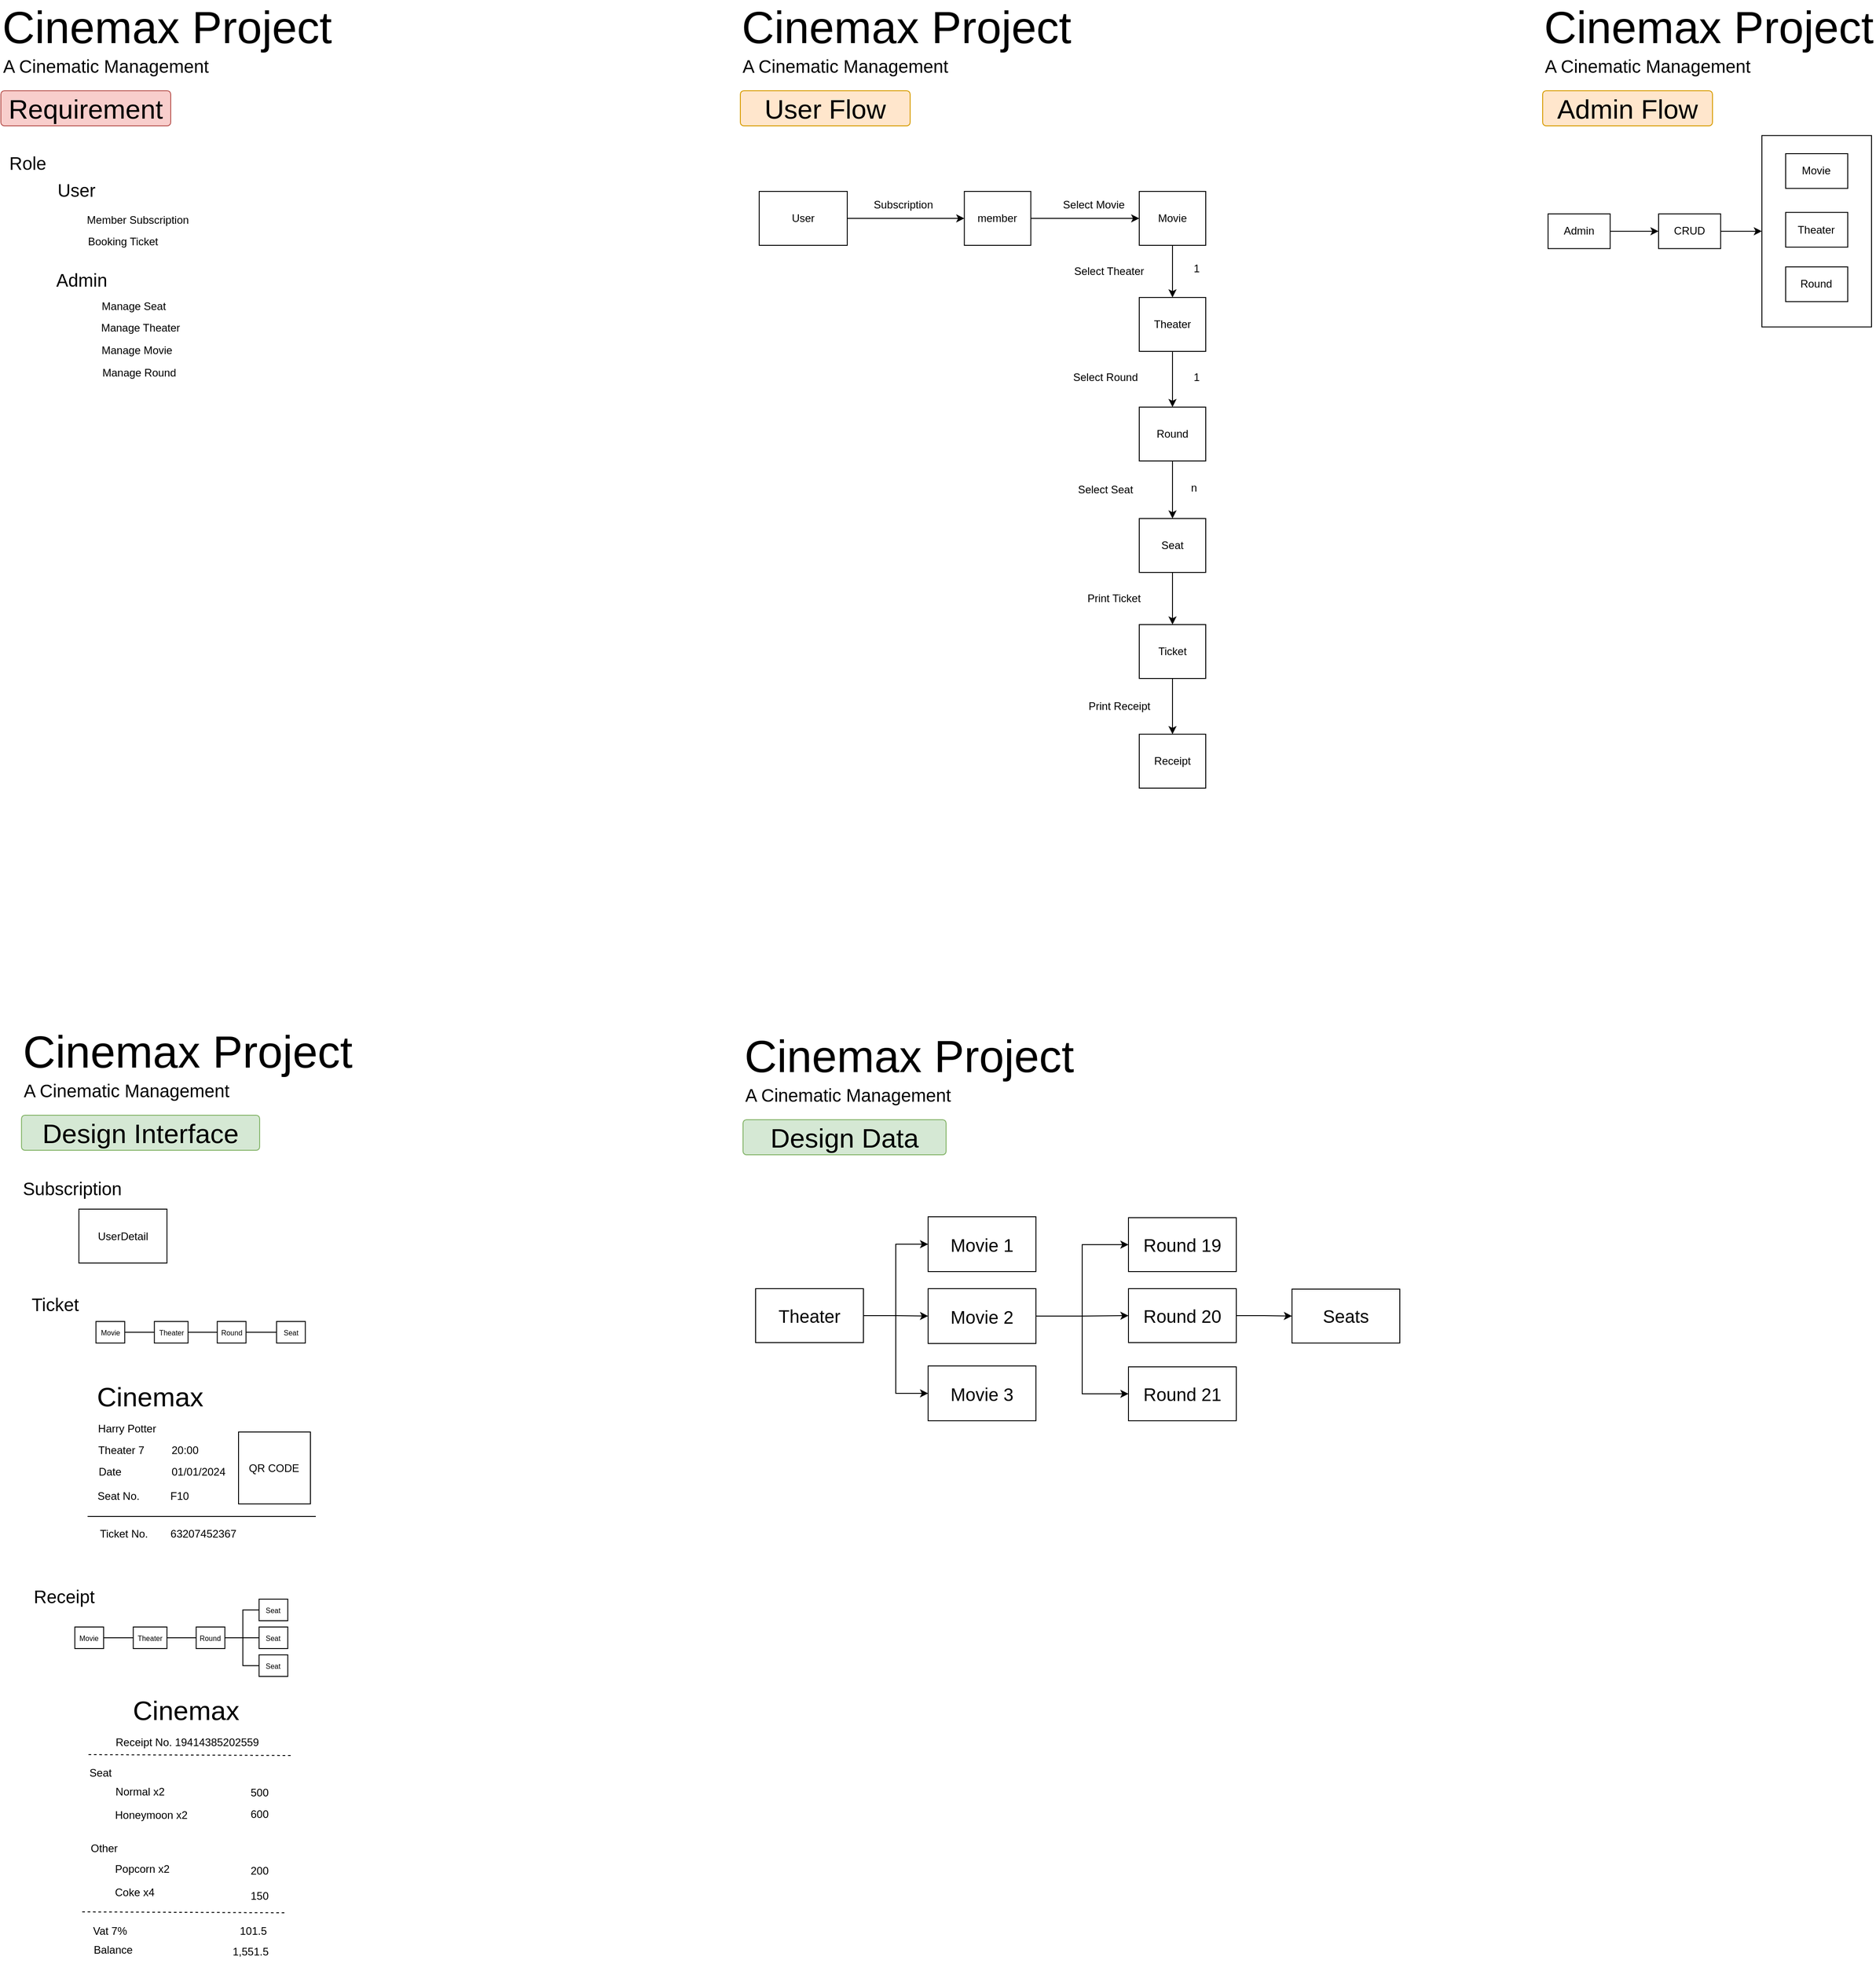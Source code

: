 <mxfile version="23.1.1" type="device">
  <diagram name="Page-1" id="zKtQs_Xxu0HdF5v8F2sd">
    <mxGraphModel dx="1750" dy="915" grid="0" gridSize="10" guides="1" tooltips="1" connect="1" arrows="1" fold="1" page="1" pageScale="1" pageWidth="827" pageHeight="1169" math="0" shadow="0">
      <root>
        <mxCell id="0" />
        <mxCell id="1" parent="0" />
        <mxCell id="ApXXhOOL50JrmPp_peIV-289" value="" style="whiteSpace=wrap;html=1;fillColor=none;movable=0;resizable=0;rotatable=0;deletable=0;editable=0;locked=1;connectable=0;" vertex="1" parent="1">
          <mxGeometry x="1997" y="197.83" width="122" height="213" as="geometry" />
        </mxCell>
        <mxCell id="ApXXhOOL50JrmPp_peIV-3" value="&lt;font style=&quot;font-size: 50px;&quot;&gt;Cinemax Project&lt;/font&gt;" style="text;strokeColor=none;align=center;fillColor=none;html=1;verticalAlign=middle;whiteSpace=wrap;rounded=0;" vertex="1" parent="1">
          <mxGeometry x="37" y="62" width="370" height="30" as="geometry" />
        </mxCell>
        <mxCell id="ApXXhOOL50JrmPp_peIV-23" value="&lt;font style=&quot;font-size: 30px;&quot;&gt;Requirement&lt;/font&gt;" style="rounded=1;whiteSpace=wrap;html=1;arcSize=10;fillColor=#f8cecc;strokeColor=#b85450;" vertex="1" parent="1">
          <mxGeometry x="37" y="148" width="189" height="39" as="geometry" />
        </mxCell>
        <mxCell id="ApXXhOOL50JrmPp_peIV-24" value="&lt;font style=&quot;font-size: 20px;&quot;&gt;A Cinematic Management&lt;/font&gt;" style="text;strokeColor=none;align=center;fillColor=none;html=1;verticalAlign=middle;whiteSpace=wrap;rounded=0;" vertex="1" parent="1">
          <mxGeometry x="37" y="105" width="234" height="30" as="geometry" />
        </mxCell>
        <mxCell id="ApXXhOOL50JrmPp_peIV-26" value="&lt;font style=&quot;font-size: 20px;&quot;&gt;User&amp;nbsp;&lt;/font&gt;" style="text;strokeColor=none;align=center;fillColor=none;html=1;verticalAlign=middle;whiteSpace=wrap;rounded=0;" vertex="1" parent="1">
          <mxGeometry x="94.247" y="243.0" width="60" height="30" as="geometry" />
        </mxCell>
        <mxCell id="ApXXhOOL50JrmPp_peIV-27" value="Booking Ticket" style="text;strokeColor=none;align=center;fillColor=none;html=1;verticalAlign=middle;whiteSpace=wrap;rounded=0;" vertex="1" parent="1">
          <mxGeometry x="132" y="301" width="81.5" height="30" as="geometry" />
        </mxCell>
        <mxCell id="ApXXhOOL50JrmPp_peIV-28" value="Member Subscription" style="text;strokeColor=none;align=center;fillColor=none;html=1;verticalAlign=middle;whiteSpace=wrap;rounded=0;" vertex="1" parent="1">
          <mxGeometry x="130" y="277" width="118.75" height="30" as="geometry" />
        </mxCell>
        <mxCell id="ApXXhOOL50JrmPp_peIV-29" value="&lt;font style=&quot;font-size: 20px;&quot;&gt;Role&lt;/font&gt;" style="text;strokeColor=none;align=center;fillColor=none;html=1;verticalAlign=middle;whiteSpace=wrap;rounded=0;" vertex="1" parent="1">
          <mxGeometry x="37.002" y="213.004" width="60" height="30" as="geometry" />
        </mxCell>
        <mxCell id="ApXXhOOL50JrmPp_peIV-30" value="&lt;font style=&quot;font-size: 20px;&quot;&gt;Admin&lt;/font&gt;" style="text;strokeColor=none;align=center;fillColor=none;html=1;verticalAlign=middle;whiteSpace=wrap;rounded=0;" vertex="1" parent="1">
          <mxGeometry x="97.007" y="343.0" width="60" height="30" as="geometry" />
        </mxCell>
        <mxCell id="ApXXhOOL50JrmPp_peIV-31" value="Manage Seat" style="text;strokeColor=none;align=center;fillColor=none;html=1;verticalAlign=middle;whiteSpace=wrap;rounded=0;" vertex="1" parent="1">
          <mxGeometry x="144.25" y="373" width="81.75" height="30" as="geometry" />
        </mxCell>
        <mxCell id="ApXXhOOL50JrmPp_peIV-32" value="Manage Theater" style="text;strokeColor=none;align=center;fillColor=none;html=1;verticalAlign=middle;whiteSpace=wrap;rounded=0;" vertex="1" parent="1">
          <mxGeometry x="147" y="397" width="91" height="30" as="geometry" />
        </mxCell>
        <mxCell id="ApXXhOOL50JrmPp_peIV-33" value="Manage Movie" style="text;strokeColor=none;align=center;fillColor=none;html=1;verticalAlign=middle;whiteSpace=wrap;rounded=0;" vertex="1" parent="1">
          <mxGeometry x="147" y="422" width="83" height="30" as="geometry" />
        </mxCell>
        <mxCell id="ApXXhOOL50JrmPp_peIV-34" value="Manage Round" style="text;strokeColor=none;align=center;fillColor=none;html=1;verticalAlign=middle;whiteSpace=wrap;rounded=0;" vertex="1" parent="1">
          <mxGeometry x="147" y="447" width="87.75" height="30" as="geometry" />
        </mxCell>
        <mxCell id="ApXXhOOL50JrmPp_peIV-45" value="&lt;font style=&quot;font-size: 50px;&quot;&gt;Cinemax Project&lt;/font&gt;" style="text;strokeColor=none;align=center;fillColor=none;html=1;verticalAlign=middle;whiteSpace=wrap;rounded=0;" vertex="1" parent="1">
          <mxGeometry x="860" y="62" width="370" height="30" as="geometry" />
        </mxCell>
        <mxCell id="ApXXhOOL50JrmPp_peIV-46" value="&lt;span style=&quot;font-size: 30px;&quot;&gt;User Flow&lt;/span&gt;" style="rounded=1;whiteSpace=wrap;html=1;arcSize=10;fillColor=#ffe6cc;strokeColor=#d79b00;" vertex="1" parent="1">
          <mxGeometry x="860" y="148" width="189" height="39" as="geometry" />
        </mxCell>
        <mxCell id="ApXXhOOL50JrmPp_peIV-47" value="&lt;font style=&quot;font-size: 20px;&quot;&gt;A Cinematic Management&lt;/font&gt;" style="text;strokeColor=none;align=center;fillColor=none;html=1;verticalAlign=middle;whiteSpace=wrap;rounded=0;" vertex="1" parent="1">
          <mxGeometry x="860" y="105" width="234" height="30" as="geometry" />
        </mxCell>
        <mxCell id="ApXXhOOL50JrmPp_peIV-51" style="edgeStyle=orthogonalEdgeStyle;rounded=0;orthogonalLoop=1;jettySize=auto;html=1;exitX=1;exitY=0.5;exitDx=0;exitDy=0;entryX=0;entryY=0.5;entryDx=0;entryDy=0;" edge="1" parent="1" source="ApXXhOOL50JrmPp_peIV-49" target="ApXXhOOL50JrmPp_peIV-50">
          <mxGeometry relative="1" as="geometry" />
        </mxCell>
        <mxCell id="ApXXhOOL50JrmPp_peIV-49" value="User" style="whiteSpace=wrap;html=1;" vertex="1" parent="1">
          <mxGeometry x="881" y="260" width="98" height="60" as="geometry" />
        </mxCell>
        <mxCell id="ApXXhOOL50JrmPp_peIV-64" style="edgeStyle=orthogonalEdgeStyle;rounded=0;orthogonalLoop=1;jettySize=auto;html=1;exitX=1;exitY=0.5;exitDx=0;exitDy=0;" edge="1" parent="1" source="ApXXhOOL50JrmPp_peIV-50" target="ApXXhOOL50JrmPp_peIV-67">
          <mxGeometry relative="1" as="geometry">
            <mxPoint x="1312" y="290" as="targetPoint" />
          </mxGeometry>
        </mxCell>
        <mxCell id="ApXXhOOL50JrmPp_peIV-50" value="member" style="whiteSpace=wrap;html=1;" vertex="1" parent="1">
          <mxGeometry x="1109.31" y="260" width="74" height="60" as="geometry" />
        </mxCell>
        <mxCell id="ApXXhOOL50JrmPp_peIV-52" value="&amp;nbsp;" style="text;strokeColor=none;align=center;fillColor=none;html=1;verticalAlign=middle;whiteSpace=wrap;rounded=0;" vertex="1" parent="1">
          <mxGeometry x="1011.001" y="254.996" width="60" height="30" as="geometry" />
        </mxCell>
        <mxCell id="ApXXhOOL50JrmPp_peIV-53" value="Subscription" style="text;strokeColor=none;align=center;fillColor=none;html=1;verticalAlign=middle;whiteSpace=wrap;rounded=0;" vertex="1" parent="1">
          <mxGeometry x="1001.5" y="260" width="79" height="30" as="geometry" />
        </mxCell>
        <mxCell id="ApXXhOOL50JrmPp_peIV-81" style="edgeStyle=orthogonalEdgeStyle;rounded=0;orthogonalLoop=1;jettySize=auto;html=1;exitX=0.5;exitY=1;exitDx=0;exitDy=0;entryX=0.5;entryY=0;entryDx=0;entryDy=0;" edge="1" parent="1" source="ApXXhOOL50JrmPp_peIV-67" target="ApXXhOOL50JrmPp_peIV-75">
          <mxGeometry relative="1" as="geometry" />
        </mxCell>
        <mxCell id="ApXXhOOL50JrmPp_peIV-67" value="Movie" style="whiteSpace=wrap;html=1;" vertex="1" parent="1">
          <mxGeometry x="1304" y="260" width="74" height="60" as="geometry" />
        </mxCell>
        <mxCell id="ApXXhOOL50JrmPp_peIV-74" value="Select Movie" style="text;strokeColor=none;align=center;fillColor=none;html=1;verticalAlign=middle;whiteSpace=wrap;rounded=0;" vertex="1" parent="1">
          <mxGeometry x="1207" y="260" width="93" height="30" as="geometry" />
        </mxCell>
        <mxCell id="ApXXhOOL50JrmPp_peIV-82" style="edgeStyle=orthogonalEdgeStyle;rounded=0;orthogonalLoop=1;jettySize=auto;html=1;exitX=0.5;exitY=1;exitDx=0;exitDy=0;" edge="1" parent="1" source="ApXXhOOL50JrmPp_peIV-75" target="ApXXhOOL50JrmPp_peIV-77">
          <mxGeometry relative="1" as="geometry" />
        </mxCell>
        <mxCell id="ApXXhOOL50JrmPp_peIV-75" value="Theater" style="whiteSpace=wrap;html=1;" vertex="1" parent="1">
          <mxGeometry x="1304" y="378" width="74" height="60" as="geometry" />
        </mxCell>
        <mxCell id="ApXXhOOL50JrmPp_peIV-83" style="edgeStyle=orthogonalEdgeStyle;rounded=0;orthogonalLoop=1;jettySize=auto;html=1;exitX=0.5;exitY=1;exitDx=0;exitDy=0;" edge="1" parent="1" source="ApXXhOOL50JrmPp_peIV-77" target="ApXXhOOL50JrmPp_peIV-80">
          <mxGeometry relative="1" as="geometry" />
        </mxCell>
        <mxCell id="ApXXhOOL50JrmPp_peIV-77" value="Round" style="whiteSpace=wrap;html=1;" vertex="1" parent="1">
          <mxGeometry x="1304" y="500" width="74" height="60" as="geometry" />
        </mxCell>
        <mxCell id="ApXXhOOL50JrmPp_peIV-79" value="Select Theater" style="text;strokeColor=none;align=center;fillColor=none;html=1;verticalAlign=middle;whiteSpace=wrap;rounded=0;" vertex="1" parent="1">
          <mxGeometry x="1224" y="334" width="93" height="30" as="geometry" />
        </mxCell>
        <mxCell id="ApXXhOOL50JrmPp_peIV-246" style="edgeStyle=orthogonalEdgeStyle;rounded=0;orthogonalLoop=1;jettySize=auto;html=1;exitX=0.5;exitY=1;exitDx=0;exitDy=0;" edge="1" parent="1" source="ApXXhOOL50JrmPp_peIV-80" target="ApXXhOOL50JrmPp_peIV-245">
          <mxGeometry relative="1" as="geometry" />
        </mxCell>
        <mxCell id="ApXXhOOL50JrmPp_peIV-80" value="Seat" style="whiteSpace=wrap;html=1;" vertex="1" parent="1">
          <mxGeometry x="1304" y="624" width="74" height="60" as="geometry" />
        </mxCell>
        <mxCell id="ApXXhOOL50JrmPp_peIV-85" value="Select Seat" style="text;strokeColor=none;align=center;fillColor=none;html=1;verticalAlign=middle;whiteSpace=wrap;rounded=0;" vertex="1" parent="1">
          <mxGeometry x="1220" y="577" width="93" height="30" as="geometry" />
        </mxCell>
        <mxCell id="ApXXhOOL50JrmPp_peIV-86" value="Select Round" style="text;strokeColor=none;align=center;fillColor=none;html=1;verticalAlign=middle;whiteSpace=wrap;rounded=0;" vertex="1" parent="1">
          <mxGeometry x="1220" y="452" width="93" height="30" as="geometry" />
        </mxCell>
        <mxCell id="ApXXhOOL50JrmPp_peIV-87" value="1" style="text;strokeColor=none;align=center;fillColor=none;html=1;verticalAlign=middle;whiteSpace=wrap;rounded=0;" vertex="1" parent="1">
          <mxGeometry x="1355" y="331" width="26.17" height="30" as="geometry" />
        </mxCell>
        <mxCell id="ApXXhOOL50JrmPp_peIV-88" value="1" style="text;strokeColor=none;align=center;fillColor=none;html=1;verticalAlign=middle;whiteSpace=wrap;rounded=0;" vertex="1" parent="1">
          <mxGeometry x="1355" y="452" width="26.17" height="30" as="geometry" />
        </mxCell>
        <mxCell id="ApXXhOOL50JrmPp_peIV-89" value="n" style="text;strokeColor=none;align=center;fillColor=none;html=1;verticalAlign=middle;whiteSpace=wrap;rounded=0;" vertex="1" parent="1">
          <mxGeometry x="1351.83" y="575" width="26.17" height="30" as="geometry" />
        </mxCell>
        <mxCell id="ApXXhOOL50JrmPp_peIV-183" value="&lt;font style=&quot;font-size: 20px;&quot;&gt;Subscription&lt;/font&gt;" style="text;strokeColor=none;align=center;fillColor=none;html=1;verticalAlign=middle;whiteSpace=wrap;rounded=0;" vertex="1" parent="1">
          <mxGeometry x="82.31" y="1353.5" width="69" height="30" as="geometry" />
        </mxCell>
        <mxCell id="ApXXhOOL50JrmPp_peIV-184" value="UserDetail" style="whiteSpace=wrap;html=1;" vertex="1" parent="1">
          <mxGeometry x="123.81" y="1392.5" width="98" height="60" as="geometry" />
        </mxCell>
        <mxCell id="ApXXhOOL50JrmPp_peIV-185" value="&lt;font style=&quot;font-size: 20px;&quot;&gt;Receipt&lt;/font&gt;" style="text;strokeColor=none;align=center;fillColor=none;html=1;verticalAlign=middle;whiteSpace=wrap;rounded=0;" vertex="1" parent="1">
          <mxGeometry x="83" y="1815.5" width="49" height="15" as="geometry" />
        </mxCell>
        <mxCell id="ApXXhOOL50JrmPp_peIV-186" style="edgeStyle=orthogonalEdgeStyle;rounded=0;orthogonalLoop=1;jettySize=auto;html=1;exitX=1;exitY=0.5;exitDx=0;exitDy=0;entryX=0;entryY=0.5;entryDx=0;entryDy=0;endArrow=none;endFill=0;" edge="1" parent="1" source="ApXXhOOL50JrmPp_peIV-187" target="ApXXhOOL50JrmPp_peIV-189">
          <mxGeometry relative="1" as="geometry" />
        </mxCell>
        <mxCell id="ApXXhOOL50JrmPp_peIV-187" value="&lt;font style=&quot;font-size: 8px;&quot;&gt;Movie&lt;/font&gt;" style="whiteSpace=wrap;html=1;horizontal=1;fontSize=8;" vertex="1" parent="1">
          <mxGeometry x="119.31" y="1857.5" width="32" height="24" as="geometry" />
        </mxCell>
        <mxCell id="ApXXhOOL50JrmPp_peIV-188" style="edgeStyle=orthogonalEdgeStyle;rounded=0;orthogonalLoop=1;jettySize=auto;html=1;exitX=1;exitY=0.5;exitDx=0;exitDy=0;entryX=0;entryY=0.5;entryDx=0;entryDy=0;endArrow=none;endFill=0;" edge="1" parent="1" source="ApXXhOOL50JrmPp_peIV-189" target="ApXXhOOL50JrmPp_peIV-193">
          <mxGeometry relative="1" as="geometry" />
        </mxCell>
        <mxCell id="ApXXhOOL50JrmPp_peIV-189" value="Theater" style="whiteSpace=wrap;html=1;horizontal=1;fontSize=8;" vertex="1" parent="1">
          <mxGeometry x="184.31" y="1857.5" width="37.5" height="24" as="geometry" />
        </mxCell>
        <mxCell id="ApXXhOOL50JrmPp_peIV-190" style="edgeStyle=orthogonalEdgeStyle;rounded=0;orthogonalLoop=1;jettySize=auto;html=1;exitX=1;exitY=0.5;exitDx=0;exitDy=0;endArrow=none;endFill=0;" edge="1" parent="1" source="ApXXhOOL50JrmPp_peIV-193" target="ApXXhOOL50JrmPp_peIV-200">
          <mxGeometry relative="1" as="geometry" />
        </mxCell>
        <mxCell id="ApXXhOOL50JrmPp_peIV-191" style="edgeStyle=orthogonalEdgeStyle;rounded=0;orthogonalLoop=1;jettySize=auto;html=1;exitX=1;exitY=0.5;exitDx=0;exitDy=0;entryX=0;entryY=0.5;entryDx=0;entryDy=0;endArrow=none;endFill=0;" edge="1" parent="1" source="ApXXhOOL50JrmPp_peIV-193" target="ApXXhOOL50JrmPp_peIV-208">
          <mxGeometry relative="1" as="geometry" />
        </mxCell>
        <mxCell id="ApXXhOOL50JrmPp_peIV-192" style="edgeStyle=orthogonalEdgeStyle;rounded=0;orthogonalLoop=1;jettySize=auto;html=1;exitX=1;exitY=0.5;exitDx=0;exitDy=0;entryX=0;entryY=0.5;entryDx=0;entryDy=0;endArrow=none;endFill=0;" edge="1" parent="1" source="ApXXhOOL50JrmPp_peIV-193" target="ApXXhOOL50JrmPp_peIV-209">
          <mxGeometry relative="1" as="geometry" />
        </mxCell>
        <mxCell id="ApXXhOOL50JrmPp_peIV-193" value="Round" style="whiteSpace=wrap;html=1;horizontal=1;fontSize=8;" vertex="1" parent="1">
          <mxGeometry x="254.31" y="1857.5" width="32" height="24" as="geometry" />
        </mxCell>
        <mxCell id="ApXXhOOL50JrmPp_peIV-194" value="Harry Potter" style="text;strokeColor=none;align=center;fillColor=none;html=1;verticalAlign=middle;whiteSpace=wrap;rounded=0;" vertex="1" parent="1">
          <mxGeometry x="144.25" y="1621.5" width="67" height="30" as="geometry" />
        </mxCell>
        <mxCell id="ApXXhOOL50JrmPp_peIV-195" value="Theater 7" style="text;strokeColor=none;align=center;fillColor=none;html=1;verticalAlign=middle;whiteSpace=wrap;rounded=0;" vertex="1" parent="1">
          <mxGeometry x="142.5" y="1645.5" width="56" height="30" as="geometry" />
        </mxCell>
        <mxCell id="ApXXhOOL50JrmPp_peIV-196" value="20:00" style="text;strokeColor=none;align=center;fillColor=none;html=1;verticalAlign=middle;whiteSpace=wrap;rounded=0;" vertex="1" parent="1">
          <mxGeometry x="226" y="1650.5" width="32.25" height="20" as="geometry" />
        </mxCell>
        <mxCell id="ApXXhOOL50JrmPp_peIV-197" value="01/01/2024" style="text;strokeColor=none;align=center;fillColor=none;html=1;verticalAlign=middle;whiteSpace=wrap;rounded=0;" vertex="1" parent="1">
          <mxGeometry x="226.749" y="1670.499" width="60" height="30" as="geometry" />
        </mxCell>
        <mxCell id="ApXXhOOL50JrmPp_peIV-198" value="Seat No." style="text;strokeColor=none;align=center;fillColor=none;html=1;verticalAlign=middle;whiteSpace=wrap;rounded=0;" vertex="1" parent="1">
          <mxGeometry x="142.5" y="1696.5" width="50" height="30" as="geometry" />
        </mxCell>
        <mxCell id="ApXXhOOL50JrmPp_peIV-199" value="&lt;font style=&quot;font-size: 20px;&quot;&gt;Ticket&lt;/font&gt;" style="text;strokeColor=none;align=center;fillColor=none;html=1;verticalAlign=middle;whiteSpace=wrap;rounded=0;" vertex="1" parent="1">
          <mxGeometry x="63" y="1482.5" width="69" height="30" as="geometry" />
        </mxCell>
        <mxCell id="ApXXhOOL50JrmPp_peIV-200" value="Seat" style="whiteSpace=wrap;html=1;horizontal=1;fontSize=8;" vertex="1" parent="1">
          <mxGeometry x="324.31" y="1857.5" width="32" height="24" as="geometry" />
        </mxCell>
        <mxCell id="ApXXhOOL50JrmPp_peIV-201" style="edgeStyle=orthogonalEdgeStyle;rounded=0;orthogonalLoop=1;jettySize=auto;html=1;exitX=1;exitY=0.5;exitDx=0;exitDy=0;entryX=0;entryY=0.5;entryDx=0;entryDy=0;endArrow=none;endFill=0;" edge="1" parent="1" source="ApXXhOOL50JrmPp_peIV-202" target="ApXXhOOL50JrmPp_peIV-204">
          <mxGeometry relative="1" as="geometry" />
        </mxCell>
        <mxCell id="ApXXhOOL50JrmPp_peIV-202" value="&lt;font style=&quot;font-size: 8px;&quot;&gt;Movie&lt;/font&gt;" style="whiteSpace=wrap;html=1;horizontal=1;fontSize=8;" vertex="1" parent="1">
          <mxGeometry x="142.81" y="1517.5" width="32" height="24" as="geometry" />
        </mxCell>
        <mxCell id="ApXXhOOL50JrmPp_peIV-203" style="edgeStyle=orthogonalEdgeStyle;rounded=0;orthogonalLoop=1;jettySize=auto;html=1;exitX=1;exitY=0.5;exitDx=0;exitDy=0;entryX=0;entryY=0.5;entryDx=0;entryDy=0;endArrow=none;endFill=0;" edge="1" parent="1" source="ApXXhOOL50JrmPp_peIV-204" target="ApXXhOOL50JrmPp_peIV-206">
          <mxGeometry relative="1" as="geometry" />
        </mxCell>
        <mxCell id="ApXXhOOL50JrmPp_peIV-204" value="Theater" style="whiteSpace=wrap;html=1;horizontal=1;fontSize=8;" vertex="1" parent="1">
          <mxGeometry x="207.81" y="1517.5" width="37.5" height="24" as="geometry" />
        </mxCell>
        <mxCell id="ApXXhOOL50JrmPp_peIV-205" style="edgeStyle=orthogonalEdgeStyle;rounded=0;orthogonalLoop=1;jettySize=auto;html=1;exitX=1;exitY=0.5;exitDx=0;exitDy=0;endArrow=none;endFill=0;" edge="1" parent="1" source="ApXXhOOL50JrmPp_peIV-206" target="ApXXhOOL50JrmPp_peIV-207">
          <mxGeometry relative="1" as="geometry" />
        </mxCell>
        <mxCell id="ApXXhOOL50JrmPp_peIV-206" value="Round" style="whiteSpace=wrap;html=1;horizontal=1;fontSize=8;" vertex="1" parent="1">
          <mxGeometry x="277.81" y="1517.5" width="32" height="24" as="geometry" />
        </mxCell>
        <mxCell id="ApXXhOOL50JrmPp_peIV-207" value="Seat" style="whiteSpace=wrap;html=1;horizontal=1;fontSize=8;" vertex="1" parent="1">
          <mxGeometry x="343.81" y="1517.5" width="32" height="24" as="geometry" />
        </mxCell>
        <mxCell id="ApXXhOOL50JrmPp_peIV-208" value="Seat" style="whiteSpace=wrap;html=1;horizontal=1;fontSize=8;" vertex="1" parent="1">
          <mxGeometry x="324.31" y="1826.5" width="32" height="24" as="geometry" />
        </mxCell>
        <mxCell id="ApXXhOOL50JrmPp_peIV-209" value="Seat" style="whiteSpace=wrap;html=1;horizontal=1;fontSize=8;" vertex="1" parent="1">
          <mxGeometry x="324.31" y="1888.5" width="32" height="24" as="geometry" />
        </mxCell>
        <mxCell id="ApXXhOOL50JrmPp_peIV-210" value="F10" style="text;strokeColor=none;align=center;fillColor=none;html=1;verticalAlign=middle;whiteSpace=wrap;rounded=0;" vertex="1" parent="1">
          <mxGeometry x="223" y="1702.5" width="25.62" height="18" as="geometry" />
        </mxCell>
        <mxCell id="ApXXhOOL50JrmPp_peIV-211" value="Cinemax" style="text;whiteSpace=wrap;fontSize=30;" vertex="1" parent="1">
          <mxGeometry x="141.75" y="1576.5" width="134.75" height="45" as="geometry" />
        </mxCell>
        <mxCell id="ApXXhOOL50JrmPp_peIV-212" value="Date" style="text;strokeColor=none;align=center;fillColor=none;html=1;verticalAlign=middle;whiteSpace=wrap;rounded=0;" vertex="1" parent="1">
          <mxGeometry x="142.5" y="1675.5" width="31.13" height="18.73" as="geometry" />
        </mxCell>
        <mxCell id="ApXXhOOL50JrmPp_peIV-213" value="" style="endArrow=none;html=1;rounded=0;exitX=1;exitY=0.75;exitDx=0;exitDy=0;" edge="1" parent="1">
          <mxGeometry width="50" height="50" relative="1" as="geometry">
            <mxPoint x="133.5" y="1734.5" as="sourcePoint" />
            <mxPoint x="387.5" y="1734.5" as="targetPoint" />
          </mxGeometry>
        </mxCell>
        <mxCell id="ApXXhOOL50JrmPp_peIV-214" value="Ticket No." style="text;strokeColor=none;align=center;fillColor=none;html=1;verticalAlign=middle;whiteSpace=wrap;rounded=0;" vertex="1" parent="1">
          <mxGeometry x="132" y="1738.5" width="83.5" height="30" as="geometry" />
        </mxCell>
        <mxCell id="ApXXhOOL50JrmPp_peIV-215" value="63207452367" style="text;strokeColor=none;align=center;fillColor=none;html=1;verticalAlign=middle;whiteSpace=wrap;rounded=0;" vertex="1" parent="1">
          <mxGeometry x="208.5" y="1738.5" width="107" height="30" as="geometry" />
        </mxCell>
        <mxCell id="ApXXhOOL50JrmPp_peIV-216" value="" style="whiteSpace=wrap;html=1;aspect=fixed;" vertex="1" parent="1">
          <mxGeometry x="301.5" y="1640.5" width="80" height="80" as="geometry" />
        </mxCell>
        <mxCell id="ApXXhOOL50JrmPp_peIV-217" value="QR CODE" style="text;strokeColor=none;align=center;fillColor=none;html=1;verticalAlign=middle;whiteSpace=wrap;rounded=0;" vertex="1" parent="1">
          <mxGeometry x="311.496" y="1666.496" width="60" height="30" as="geometry" />
        </mxCell>
        <mxCell id="ApXXhOOL50JrmPp_peIV-218" value="Cinemax" style="text;whiteSpace=wrap;fontSize=30;" vertex="1" parent="1">
          <mxGeometry x="181.5" y="1925.5" width="134.75" height="45" as="geometry" />
        </mxCell>
        <mxCell id="ApXXhOOL50JrmPp_peIV-219" value="Seat" style="text;strokeColor=none;align=center;fillColor=none;html=1;verticalAlign=middle;whiteSpace=wrap;rounded=0;" vertex="1" parent="1">
          <mxGeometry x="122.5" y="2004.5" width="50" height="30" as="geometry" />
        </mxCell>
        <mxCell id="ApXXhOOL50JrmPp_peIV-220" value="Normal x2" style="text;strokeColor=none;align=center;fillColor=none;html=1;verticalAlign=middle;whiteSpace=wrap;rounded=0;" vertex="1" parent="1">
          <mxGeometry x="161.75" y="2025.5" width="60" height="30" as="geometry" />
        </mxCell>
        <mxCell id="ApXXhOOL50JrmPp_peIV-221" value="Honeymoon x2" style="text;strokeColor=none;align=center;fillColor=none;html=1;verticalAlign=middle;whiteSpace=wrap;rounded=0;" vertex="1" parent="1">
          <mxGeometry x="156.75" y="2051.5" width="94.87" height="30" as="geometry" />
        </mxCell>
        <mxCell id="ApXXhOOL50JrmPp_peIV-222" value="500" style="text;strokeColor=none;align=center;fillColor=none;html=1;verticalAlign=middle;whiteSpace=wrap;rounded=0;" vertex="1" parent="1">
          <mxGeometry x="294.872" y="2027.329" width="60" height="30" as="geometry" />
        </mxCell>
        <mxCell id="ApXXhOOL50JrmPp_peIV-223" value="600" style="text;strokeColor=none;align=center;fillColor=none;html=1;verticalAlign=middle;whiteSpace=wrap;rounded=0;" vertex="1" parent="1">
          <mxGeometry x="294.872" y="2051.499" width="60" height="30" as="geometry" />
        </mxCell>
        <mxCell id="ApXXhOOL50JrmPp_peIV-224" value="Other" style="text;strokeColor=none;align=center;fillColor=none;html=1;verticalAlign=middle;whiteSpace=wrap;rounded=0;" vertex="1" parent="1">
          <mxGeometry x="132.32" y="2088.5" width="40.18" height="30" as="geometry" />
        </mxCell>
        <mxCell id="ApXXhOOL50JrmPp_peIV-225" value="Popcorn x2" style="text;strokeColor=none;align=center;fillColor=none;html=1;verticalAlign=middle;whiteSpace=wrap;rounded=0;" vertex="1" parent="1">
          <mxGeometry x="162.32" y="2111.5" width="65.18" height="30" as="geometry" />
        </mxCell>
        <mxCell id="ApXXhOOL50JrmPp_peIV-226" value="" style="endArrow=none;dashed=1;html=1;rounded=0;" edge="1" parent="1">
          <mxGeometry width="50" height="50" relative="1" as="geometry">
            <mxPoint x="134.5" y="1999.5" as="sourcePoint" />
            <mxPoint x="359.5" y="2000.5" as="targetPoint" />
          </mxGeometry>
        </mxCell>
        <mxCell id="ApXXhOOL50JrmPp_peIV-227" value="Coke x4" style="text;strokeColor=none;align=center;fillColor=none;html=1;verticalAlign=middle;whiteSpace=wrap;rounded=0;" vertex="1" parent="1">
          <mxGeometry x="161.75" y="2137.5" width="47.75" height="30" as="geometry" />
        </mxCell>
        <mxCell id="ApXXhOOL50JrmPp_peIV-228" value="200" style="text;strokeColor=none;align=center;fillColor=none;html=1;verticalAlign=middle;whiteSpace=wrap;rounded=0;" vertex="1" parent="1">
          <mxGeometry x="294.87" y="2113.5" width="60" height="30" as="geometry" />
        </mxCell>
        <mxCell id="ApXXhOOL50JrmPp_peIV-229" value="150" style="text;strokeColor=none;align=center;fillColor=none;html=1;verticalAlign=middle;whiteSpace=wrap;rounded=0;" vertex="1" parent="1">
          <mxGeometry x="294.87" y="2141.5" width="60" height="30" as="geometry" />
        </mxCell>
        <mxCell id="ApXXhOOL50JrmPp_peIV-230" value="" style="endArrow=none;dashed=1;html=1;rounded=0;" edge="1" parent="1">
          <mxGeometry width="50" height="50" relative="1" as="geometry">
            <mxPoint x="127.5" y="2174.5" as="sourcePoint" />
            <mxPoint x="352.5" y="2175.5" as="targetPoint" />
          </mxGeometry>
        </mxCell>
        <mxCell id="ApXXhOOL50JrmPp_peIV-231" value="Vat 7%" style="text;strokeColor=none;align=center;fillColor=none;html=1;verticalAlign=middle;whiteSpace=wrap;rounded=0;" vertex="1" parent="1">
          <mxGeometry x="134.5" y="2180.5" width="47" height="30" as="geometry" />
        </mxCell>
        <mxCell id="ApXXhOOL50JrmPp_peIV-232" value="Balance" style="text;strokeColor=none;align=center;fillColor=none;html=1;verticalAlign=middle;whiteSpace=wrap;rounded=0;" vertex="1" parent="1">
          <mxGeometry x="132.32" y="2201.5" width="60" height="30" as="geometry" />
        </mxCell>
        <mxCell id="ApXXhOOL50JrmPp_peIV-233" value="1,551.5" style="text;whiteSpace=wrap;" vertex="1" parent="1">
          <mxGeometry x="292.5" y="2204.66" width="43.92" height="23.68" as="geometry" />
        </mxCell>
        <mxCell id="ApXXhOOL50JrmPp_peIV-234" value="101.5" style="text;strokeColor=none;align=center;fillColor=none;html=1;verticalAlign=middle;whiteSpace=wrap;rounded=0;" vertex="1" parent="1">
          <mxGeometry x="287.5" y="2180.5" width="60" height="30" as="geometry" />
        </mxCell>
        <mxCell id="ApXXhOOL50JrmPp_peIV-235" value="Receipt No. 19414385202559" style="text;strokeColor=none;align=center;fillColor=none;html=1;verticalAlign=middle;whiteSpace=wrap;rounded=0;" vertex="1" parent="1">
          <mxGeometry x="153.42" y="1970.5" width="183" height="30" as="geometry" />
        </mxCell>
        <mxCell id="ApXXhOOL50JrmPp_peIV-236" value="&lt;font style=&quot;font-size: 50px;&quot;&gt;Cinemax Project&lt;/font&gt;" style="text;strokeColor=none;align=center;fillColor=none;html=1;verticalAlign=middle;whiteSpace=wrap;rounded=0;" vertex="1" parent="1">
          <mxGeometry x="59.92" y="1202" width="370" height="30" as="geometry" />
        </mxCell>
        <mxCell id="ApXXhOOL50JrmPp_peIV-237" value="&lt;span style=&quot;font-size: 30px;&quot;&gt;Design Interface&lt;/span&gt;" style="rounded=1;whiteSpace=wrap;html=1;arcSize=10;fillColor=#d5e8d4;strokeColor=#82b366;" vertex="1" parent="1">
          <mxGeometry x="59.92" y="1288" width="265.08" height="39" as="geometry" />
        </mxCell>
        <mxCell id="ApXXhOOL50JrmPp_peIV-238" value="&lt;font style=&quot;font-size: 20px;&quot;&gt;A Cinematic Management&lt;/font&gt;" style="text;strokeColor=none;align=center;fillColor=none;html=1;verticalAlign=middle;whiteSpace=wrap;rounded=0;" vertex="1" parent="1">
          <mxGeometry x="59.92" y="1245" width="234" height="30" as="geometry" />
        </mxCell>
        <mxCell id="ApXXhOOL50JrmPp_peIV-242" value="Print Ticket" style="text;strokeColor=none;align=center;fillColor=none;html=1;verticalAlign=middle;whiteSpace=wrap;rounded=0;" vertex="1" parent="1">
          <mxGeometry x="1226.5" y="698" width="98.17" height="30" as="geometry" />
        </mxCell>
        <mxCell id="ApXXhOOL50JrmPp_peIV-249" style="edgeStyle=orthogonalEdgeStyle;rounded=0;orthogonalLoop=1;jettySize=auto;html=1;exitX=0.5;exitY=1;exitDx=0;exitDy=0;" edge="1" parent="1" source="ApXXhOOL50JrmPp_peIV-245" target="ApXXhOOL50JrmPp_peIV-248">
          <mxGeometry relative="1" as="geometry" />
        </mxCell>
        <mxCell id="ApXXhOOL50JrmPp_peIV-245" value="Ticket" style="whiteSpace=wrap;html=1;" vertex="1" parent="1">
          <mxGeometry x="1304" y="742" width="74" height="60" as="geometry" />
        </mxCell>
        <mxCell id="ApXXhOOL50JrmPp_peIV-248" value="Receipt" style="whiteSpace=wrap;html=1;" vertex="1" parent="1">
          <mxGeometry x="1304" y="864" width="74" height="60" as="geometry" />
        </mxCell>
        <mxCell id="ApXXhOOL50JrmPp_peIV-250" value="Print Receipt" style="text;strokeColor=none;align=center;fillColor=none;html=1;verticalAlign=middle;whiteSpace=wrap;rounded=0;" vertex="1" parent="1">
          <mxGeometry x="1233" y="818" width="98.17" height="30" as="geometry" />
        </mxCell>
        <mxCell id="ApXXhOOL50JrmPp_peIV-252" value="&lt;font style=&quot;font-size: 50px;&quot;&gt;Cinemax Project&lt;/font&gt;" style="text;strokeColor=none;align=center;fillColor=none;html=1;verticalAlign=middle;whiteSpace=wrap;rounded=0;" vertex="1" parent="1">
          <mxGeometry x="1753" y="62" width="370" height="30" as="geometry" />
        </mxCell>
        <mxCell id="ApXXhOOL50JrmPp_peIV-253" value="&lt;span style=&quot;font-size: 30px;&quot;&gt;Admin Flow&lt;/span&gt;" style="rounded=1;whiteSpace=wrap;html=1;arcSize=10;fillColor=#ffe6cc;strokeColor=#d79b00;" vertex="1" parent="1">
          <mxGeometry x="1753" y="148" width="189" height="39" as="geometry" />
        </mxCell>
        <mxCell id="ApXXhOOL50JrmPp_peIV-254" value="&lt;font style=&quot;font-size: 20px;&quot;&gt;A Cinematic Management&lt;/font&gt;" style="text;strokeColor=none;align=center;fillColor=none;html=1;verticalAlign=middle;whiteSpace=wrap;rounded=0;" vertex="1" parent="1">
          <mxGeometry x="1753" y="105" width="234" height="30" as="geometry" />
        </mxCell>
        <mxCell id="ApXXhOOL50JrmPp_peIV-283" style="edgeStyle=orthogonalEdgeStyle;rounded=0;orthogonalLoop=1;jettySize=auto;html=1;exitX=1;exitY=0.5;exitDx=0;exitDy=0;entryX=0;entryY=0.5;entryDx=0;entryDy=0;" edge="1" parent="1" source="ApXXhOOL50JrmPp_peIV-281" target="ApXXhOOL50JrmPp_peIV-282">
          <mxGeometry relative="1" as="geometry" />
        </mxCell>
        <mxCell id="ApXXhOOL50JrmPp_peIV-281" value="Admin" style="whiteSpace=wrap;html=1;" vertex="1" parent="1">
          <mxGeometry x="1759" y="285" width="69.12" height="38.65" as="geometry" />
        </mxCell>
        <mxCell id="ApXXhOOL50JrmPp_peIV-290" style="edgeStyle=orthogonalEdgeStyle;rounded=0;orthogonalLoop=1;jettySize=auto;html=1;exitX=1;exitY=0.5;exitDx=0;exitDy=0;entryX=0;entryY=0.5;entryDx=0;entryDy=0;" edge="1" parent="1" source="ApXXhOOL50JrmPp_peIV-282" target="ApXXhOOL50JrmPp_peIV-289">
          <mxGeometry relative="1" as="geometry" />
        </mxCell>
        <mxCell id="ApXXhOOL50JrmPp_peIV-282" value="CRUD" style="whiteSpace=wrap;html=1;" vertex="1" parent="1">
          <mxGeometry x="1882" y="285" width="69.12" height="38.65" as="geometry" />
        </mxCell>
        <mxCell id="ApXXhOOL50JrmPp_peIV-284" value="Movie" style="whiteSpace=wrap;html=1;" vertex="1" parent="1">
          <mxGeometry x="2023.44" y="218" width="69.12" height="38.65" as="geometry" />
        </mxCell>
        <mxCell id="ApXXhOOL50JrmPp_peIV-287" value="Round" style="whiteSpace=wrap;html=1;" vertex="1" parent="1">
          <mxGeometry x="2023.44" y="344" width="69.12" height="38.65" as="geometry" />
        </mxCell>
        <mxCell id="ApXXhOOL50JrmPp_peIV-288" value="Theater" style="whiteSpace=wrap;html=1;" vertex="1" parent="1">
          <mxGeometry x="2023.44" y="283.35" width="69.12" height="38.65" as="geometry" />
        </mxCell>
        <mxCell id="ApXXhOOL50JrmPp_peIV-295" value="&lt;font style=&quot;font-size: 50px;&quot;&gt;Cinemax Project&lt;/font&gt;" style="text;strokeColor=none;align=center;fillColor=none;html=1;verticalAlign=middle;whiteSpace=wrap;rounded=0;" vertex="1" parent="1">
          <mxGeometry x="863" y="1207" width="370" height="30" as="geometry" />
        </mxCell>
        <mxCell id="ApXXhOOL50JrmPp_peIV-296" value="&lt;span style=&quot;font-size: 30px;&quot;&gt;Design Data&lt;/span&gt;" style="rounded=1;whiteSpace=wrap;html=1;arcSize=10;fillColor=#d5e8d4;strokeColor=#82b366;" vertex="1" parent="1">
          <mxGeometry x="863" y="1293" width="226" height="39" as="geometry" />
        </mxCell>
        <mxCell id="ApXXhOOL50JrmPp_peIV-297" value="&lt;font style=&quot;font-size: 20px;&quot;&gt;A Cinematic Management&lt;/font&gt;" style="text;strokeColor=none;align=center;fillColor=none;html=1;verticalAlign=middle;whiteSpace=wrap;rounded=0;" vertex="1" parent="1">
          <mxGeometry x="863" y="1250" width="234" height="30" as="geometry" />
        </mxCell>
        <mxCell id="ApXXhOOL50JrmPp_peIV-300" value="&lt;font style=&quot;font-size: 20px;&quot;&gt;Movie 1&lt;/font&gt;" style="whiteSpace=wrap;html=1;" vertex="1" parent="1">
          <mxGeometry x="1069" y="1401" width="120" height="61" as="geometry" />
        </mxCell>
        <mxCell id="ApXXhOOL50JrmPp_peIV-315" style="edgeStyle=orthogonalEdgeStyle;rounded=0;orthogonalLoop=1;jettySize=auto;html=1;exitX=1;exitY=0.5;exitDx=0;exitDy=0;entryX=0;entryY=0.5;entryDx=0;entryDy=0;" edge="1" parent="1" source="ApXXhOOL50JrmPp_peIV-301" target="ApXXhOOL50JrmPp_peIV-312">
          <mxGeometry relative="1" as="geometry" />
        </mxCell>
        <mxCell id="ApXXhOOL50JrmPp_peIV-316" style="edgeStyle=orthogonalEdgeStyle;rounded=0;orthogonalLoop=1;jettySize=auto;html=1;exitX=1;exitY=0.5;exitDx=0;exitDy=0;entryX=0;entryY=0.5;entryDx=0;entryDy=0;" edge="1" parent="1" source="ApXXhOOL50JrmPp_peIV-301" target="ApXXhOOL50JrmPp_peIV-300">
          <mxGeometry relative="1" as="geometry" />
        </mxCell>
        <mxCell id="ApXXhOOL50JrmPp_peIV-317" style="edgeStyle=orthogonalEdgeStyle;rounded=0;orthogonalLoop=1;jettySize=auto;html=1;exitX=1;exitY=0.5;exitDx=0;exitDy=0;entryX=0;entryY=0.5;entryDx=0;entryDy=0;" edge="1" parent="1" source="ApXXhOOL50JrmPp_peIV-301" target="ApXXhOOL50JrmPp_peIV-309">
          <mxGeometry relative="1" as="geometry" />
        </mxCell>
        <mxCell id="ApXXhOOL50JrmPp_peIV-301" value="&lt;font style=&quot;font-size: 20px;&quot;&gt;Theater&lt;/font&gt;" style="whiteSpace=wrap;html=1;" vertex="1" parent="1">
          <mxGeometry x="877.002" y="1480.999" width="120" height="60" as="geometry" />
        </mxCell>
        <mxCell id="ApXXhOOL50JrmPp_peIV-309" value="&lt;font style=&quot;font-size: 20px;&quot;&gt;Movie 3&lt;/font&gt;" style="whiteSpace=wrap;html=1;" vertex="1" parent="1">
          <mxGeometry x="1069" y="1567" width="120" height="61" as="geometry" />
        </mxCell>
        <mxCell id="ApXXhOOL50JrmPp_peIV-323" style="edgeStyle=orthogonalEdgeStyle;rounded=0;orthogonalLoop=1;jettySize=auto;html=1;exitX=1;exitY=0.5;exitDx=0;exitDy=0;" edge="1" parent="1" source="ApXXhOOL50JrmPp_peIV-312" target="ApXXhOOL50JrmPp_peIV-318">
          <mxGeometry relative="1" as="geometry" />
        </mxCell>
        <mxCell id="ApXXhOOL50JrmPp_peIV-324" style="edgeStyle=orthogonalEdgeStyle;rounded=0;orthogonalLoop=1;jettySize=auto;html=1;exitX=1;exitY=0.5;exitDx=0;exitDy=0;entryX=0;entryY=0.5;entryDx=0;entryDy=0;" edge="1" parent="1" source="ApXXhOOL50JrmPp_peIV-312" target="ApXXhOOL50JrmPp_peIV-320">
          <mxGeometry relative="1" as="geometry" />
        </mxCell>
        <mxCell id="ApXXhOOL50JrmPp_peIV-325" style="edgeStyle=orthogonalEdgeStyle;rounded=0;orthogonalLoop=1;jettySize=auto;html=1;exitX=1;exitY=0.5;exitDx=0;exitDy=0;entryX=0;entryY=0.5;entryDx=0;entryDy=0;" edge="1" parent="1" source="ApXXhOOL50JrmPp_peIV-312" target="ApXXhOOL50JrmPp_peIV-319">
          <mxGeometry relative="1" as="geometry" />
        </mxCell>
        <mxCell id="ApXXhOOL50JrmPp_peIV-312" value="&lt;font style=&quot;font-size: 20px;&quot;&gt;Movie 2&lt;/font&gt;" style="whiteSpace=wrap;html=1;" vertex="1" parent="1">
          <mxGeometry x="1069" y="1481" width="120" height="61" as="geometry" />
        </mxCell>
        <mxCell id="ApXXhOOL50JrmPp_peIV-330" style="edgeStyle=orthogonalEdgeStyle;rounded=0;orthogonalLoop=1;jettySize=auto;html=1;exitX=1;exitY=0.5;exitDx=0;exitDy=0;" edge="1" parent="1" source="ApXXhOOL50JrmPp_peIV-318" target="ApXXhOOL50JrmPp_peIV-328">
          <mxGeometry relative="1" as="geometry" />
        </mxCell>
        <mxCell id="ApXXhOOL50JrmPp_peIV-318" value="&lt;font style=&quot;font-size: 20px;&quot;&gt;Round 20&lt;/font&gt;" style="whiteSpace=wrap;html=1;" vertex="1" parent="1">
          <mxGeometry x="1292.002" y="1480.999" width="120" height="60" as="geometry" />
        </mxCell>
        <mxCell id="ApXXhOOL50JrmPp_peIV-319" value="&lt;font style=&quot;font-size: 20px;&quot;&gt;Round 19&lt;/font&gt;" style="whiteSpace=wrap;html=1;" vertex="1" parent="1">
          <mxGeometry x="1292.002" y="1401.999" width="120" height="60" as="geometry" />
        </mxCell>
        <mxCell id="ApXXhOOL50JrmPp_peIV-320" value="&lt;font style=&quot;font-size: 20px;&quot;&gt;Round 21&lt;/font&gt;" style="whiteSpace=wrap;html=1;" vertex="1" parent="1">
          <mxGeometry x="1292.002" y="1567.999" width="120" height="60" as="geometry" />
        </mxCell>
        <mxCell id="ApXXhOOL50JrmPp_peIV-328" value="&lt;font style=&quot;font-size: 20px;&quot;&gt;Seats&lt;/font&gt;" style="whiteSpace=wrap;html=1;" vertex="1" parent="1">
          <mxGeometry x="1474.002" y="1481.499" width="120" height="60" as="geometry" />
        </mxCell>
      </root>
    </mxGraphModel>
  </diagram>
</mxfile>
